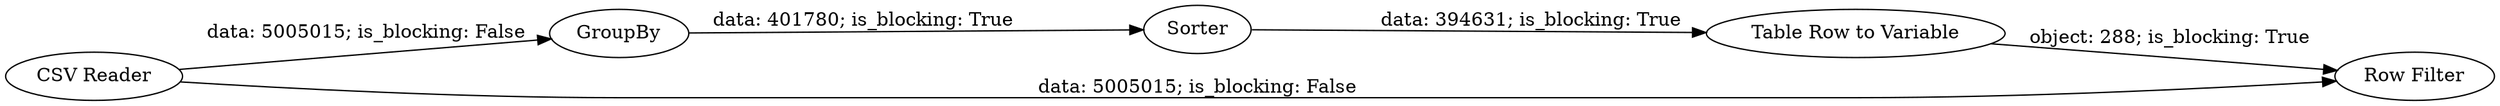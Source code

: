 digraph {
	"-7455165572999118333_47" [label=Sorter]
	"-7455165572999118333_50" [label="Table Row to Variable"]
	"-7455165572999118333_17" [label=GroupBy]
	"-7455165572999118333_49" [label="Row Filter"]
	"-7455165572999118333_16" [label="CSV Reader"]
	"-7455165572999118333_16" -> "-7455165572999118333_49" [label="data: 5005015; is_blocking: False"]
	"-7455165572999118333_17" -> "-7455165572999118333_47" [label="data: 401780; is_blocking: True"]
	"-7455165572999118333_16" -> "-7455165572999118333_17" [label="data: 5005015; is_blocking: False"]
	"-7455165572999118333_50" -> "-7455165572999118333_49" [label="object: 288; is_blocking: True"]
	"-7455165572999118333_47" -> "-7455165572999118333_50" [label="data: 394631; is_blocking: True"]
	rankdir=LR
}
